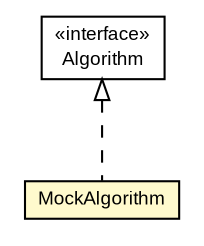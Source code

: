 #!/usr/local/bin/dot
#
# Class diagram 
# Generated by UMLGraph version R5_6-24-gf6e263 (http://www.umlgraph.org/)
#

digraph G {
	edge [fontname="arial",fontsize=10,labelfontname="arial",labelfontsize=10];
	node [fontname="arial",fontsize=10,shape=plaintext];
	nodesep=0.25;
	ranksep=0.5;
	// net.brabenetz.lib.securedproperties.core.MockAlgorithm
	c113 [label=<<table title="net.brabenetz.lib.securedproperties.core.MockAlgorithm" border="0" cellborder="1" cellspacing="0" cellpadding="2" port="p" bgcolor="lemonChiffon" href="./MockAlgorithm.html">
		<tr><td><table border="0" cellspacing="0" cellpadding="1">
<tr><td align="center" balign="center"> MockAlgorithm </td></tr>
		</table></td></tr>
		</table>>, URL="./MockAlgorithm.html", fontname="arial", fontcolor="black", fontsize=9.0];
	//net.brabenetz.lib.securedproperties.core.MockAlgorithm implements net.brabenetz.lib.securedproperties.core.Algorithm
	c122:p -> c113:p [dir=back,arrowtail=empty,style=dashed];
	// net.brabenetz.lib.securedproperties.core.Algorithm
	c122 [label=<<table title="net.brabenetz.lib.securedproperties.core.Algorithm" border="0" cellborder="1" cellspacing="0" cellpadding="2" port="p">
		<tr><td><table border="0" cellspacing="0" cellpadding="1">
<tr><td align="center" balign="center"> &#171;interface&#187; </td></tr>
<tr><td align="center" balign="center"> Algorithm </td></tr>
		</table></td></tr>
		</table>>, URL="null", fontname="arial", fontcolor="black", fontsize=9.0];
}

